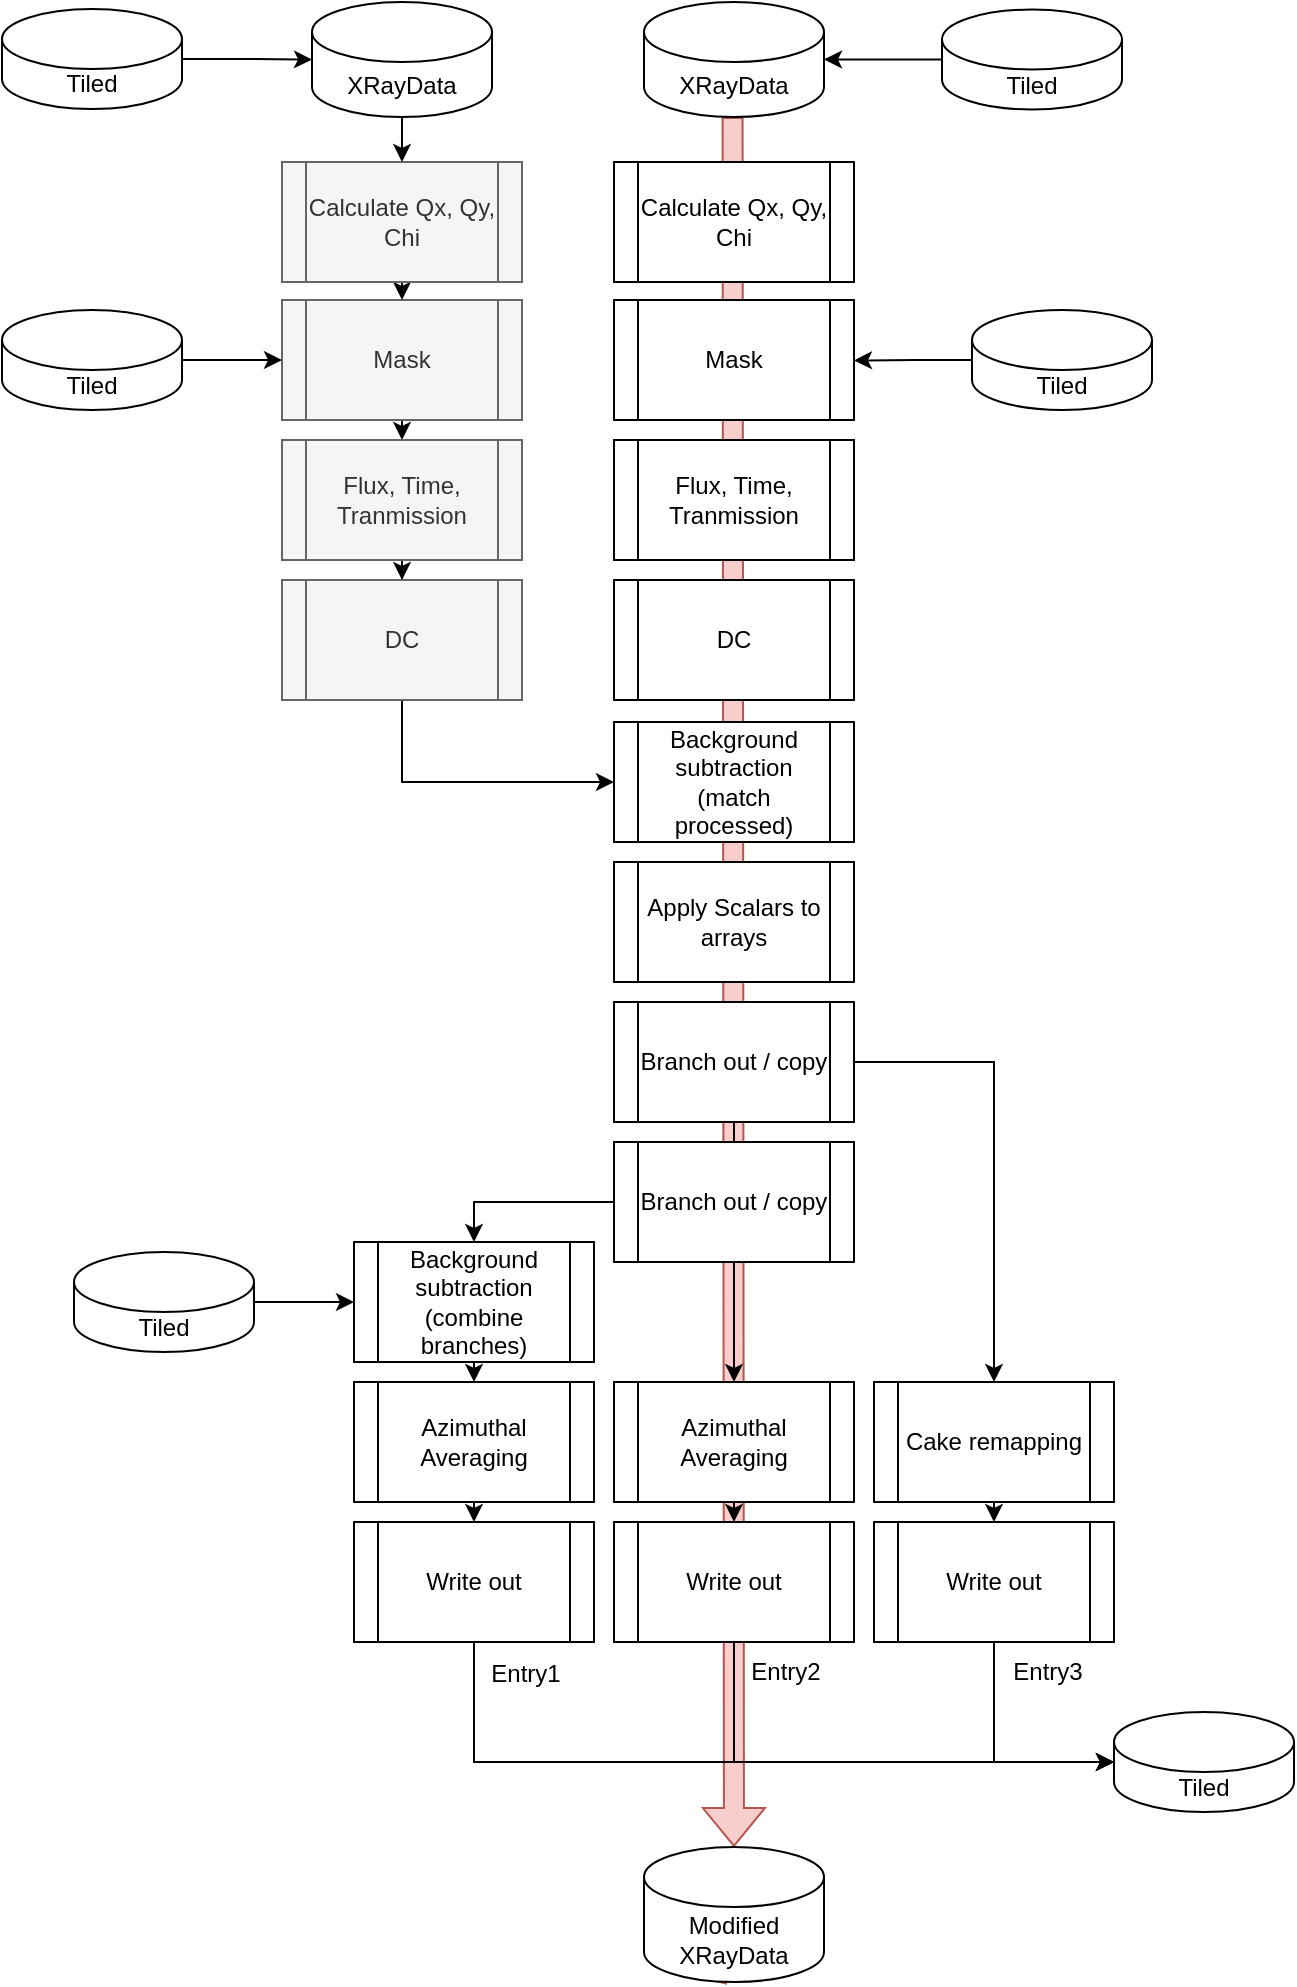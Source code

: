 <mxfile version="26.0.9">
  <diagram name="Page-1" id="78otowxAK7AzntrjOwnE">
    <mxGraphModel dx="1578" dy="2732" grid="1" gridSize="10" guides="1" tooltips="1" connect="1" arrows="1" fold="1" page="1" pageScale="1" pageWidth="1169" pageHeight="827" math="0" shadow="0">
      <root>
        <mxCell id="0" />
        <mxCell id="1" parent="0" />
        <mxCell id="IlorlPR1KQmD8dB0BpuV-1" value="" style="shape=flexArrow;endArrow=classic;html=1;rounded=0;fillColor=#f8cecc;strokeColor=#b85450;" edge="1" parent="1" target="IlorlPR1KQmD8dB0BpuV-43">
          <mxGeometry width="50" height="50" relative="1" as="geometry">
            <mxPoint x="475.29" y="-982.5" as="sourcePoint" />
            <mxPoint x="475" y="-10" as="targetPoint" />
          </mxGeometry>
        </mxCell>
        <mxCell id="IlorlPR1KQmD8dB0BpuV-2" value="" style="shape=flexArrow;endArrow=classic;html=1;rounded=0;fillColor=#f8cecc;strokeColor=#b85450;" edge="1" parent="1" source="IlorlPR1KQmD8dB0BpuV-43">
          <mxGeometry width="50" height="50" relative="1" as="geometry">
            <mxPoint x="475.29" y="-1052.5" as="sourcePoint" />
            <mxPoint x="475" y="-80" as="targetPoint" />
          </mxGeometry>
        </mxCell>
        <mxCell id="IlorlPR1KQmD8dB0BpuV-3" value="Mask" style="shape=process;whiteSpace=wrap;html=1;backgroundOutline=1;" vertex="1" parent="1">
          <mxGeometry x="416" y="-891" width="120" height="60" as="geometry" />
        </mxCell>
        <mxCell id="IlorlPR1KQmD8dB0BpuV-4" value="Flux, Time, Tranmission" style="shape=process;whiteSpace=wrap;html=1;backgroundOutline=1;" vertex="1" parent="1">
          <mxGeometry x="416" y="-821" width="120" height="60" as="geometry" />
        </mxCell>
        <mxCell id="IlorlPR1KQmD8dB0BpuV-5" value="Background subtraction&lt;div&gt;(match processed)&lt;/div&gt;" style="shape=process;whiteSpace=wrap;html=1;backgroundOutline=1;" vertex="1" parent="1">
          <mxGeometry x="416" y="-680" width="120" height="60" as="geometry" />
        </mxCell>
        <mxCell id="IlorlPR1KQmD8dB0BpuV-6" value="Apply Scalars to arrays" style="shape=process;whiteSpace=wrap;html=1;backgroundOutline=1;" vertex="1" parent="1">
          <mxGeometry x="416" y="-610" width="120" height="60" as="geometry" />
        </mxCell>
        <mxCell id="IlorlPR1KQmD8dB0BpuV-7" style="edgeStyle=orthogonalEdgeStyle;rounded=0;orthogonalLoop=1;jettySize=auto;html=1;exitX=0.5;exitY=1;exitDx=0;exitDy=0;entryX=0.5;entryY=0;entryDx=0;entryDy=0;" edge="1" parent="1" source="IlorlPR1KQmD8dB0BpuV-8" target="IlorlPR1KQmD8dB0BpuV-16">
          <mxGeometry relative="1" as="geometry" />
        </mxCell>
        <mxCell id="IlorlPR1KQmD8dB0BpuV-8" value="Cake remapping" style="shape=process;whiteSpace=wrap;html=1;backgroundOutline=1;" vertex="1" parent="1">
          <mxGeometry x="546" y="-350" width="120" height="60" as="geometry" />
        </mxCell>
        <mxCell id="IlorlPR1KQmD8dB0BpuV-9" value="Write out" style="shape=process;whiteSpace=wrap;html=1;backgroundOutline=1;" vertex="1" parent="1">
          <mxGeometry x="416" y="-280" width="120" height="60" as="geometry" />
        </mxCell>
        <mxCell id="IlorlPR1KQmD8dB0BpuV-10" value="Calculate Qx, Qy, Chi" style="shape=process;whiteSpace=wrap;html=1;backgroundOutline=1;" vertex="1" parent="1">
          <mxGeometry x="416" y="-960" width="120" height="60" as="geometry" />
        </mxCell>
        <mxCell id="IlorlPR1KQmD8dB0BpuV-11" value="DC" style="shape=process;whiteSpace=wrap;html=1;backgroundOutline=1;" vertex="1" parent="1">
          <mxGeometry x="416" y="-751" width="120" height="60" as="geometry" />
        </mxCell>
        <mxCell id="IlorlPR1KQmD8dB0BpuV-12" value="Tiled" style="shape=cylinder3;whiteSpace=wrap;html=1;boundedLbl=1;backgroundOutline=1;size=15;" vertex="1" parent="1">
          <mxGeometry x="666" y="-185" width="90" height="50" as="geometry" />
        </mxCell>
        <mxCell id="IlorlPR1KQmD8dB0BpuV-13" style="edgeStyle=orthogonalEdgeStyle;rounded=0;orthogonalLoop=1;jettySize=auto;html=1;entryX=0.5;entryY=0;entryDx=0;entryDy=0;" edge="1" parent="1" source="IlorlPR1KQmD8dB0BpuV-15" target="IlorlPR1KQmD8dB0BpuV-8">
          <mxGeometry relative="1" as="geometry" />
        </mxCell>
        <mxCell id="IlorlPR1KQmD8dB0BpuV-14" style="edgeStyle=orthogonalEdgeStyle;rounded=0;orthogonalLoop=1;jettySize=auto;html=1;exitX=0.5;exitY=1;exitDx=0;exitDy=0;entryX=0.5;entryY=0;entryDx=0;entryDy=0;" edge="1" parent="1" source="IlorlPR1KQmD8dB0BpuV-15" target="IlorlPR1KQmD8dB0BpuV-18">
          <mxGeometry relative="1" as="geometry" />
        </mxCell>
        <mxCell id="IlorlPR1KQmD8dB0BpuV-15" value="Branch out / copy" style="shape=process;whiteSpace=wrap;html=1;backgroundOutline=1;" vertex="1" parent="1">
          <mxGeometry x="416" y="-540" width="120" height="60" as="geometry" />
        </mxCell>
        <mxCell id="IlorlPR1KQmD8dB0BpuV-16" value="Write out" style="shape=process;whiteSpace=wrap;html=1;backgroundOutline=1;" vertex="1" parent="1">
          <mxGeometry x="546" y="-280" width="120" height="60" as="geometry" />
        </mxCell>
        <mxCell id="IlorlPR1KQmD8dB0BpuV-17" style="edgeStyle=orthogonalEdgeStyle;rounded=0;orthogonalLoop=1;jettySize=auto;html=1;exitX=0.5;exitY=1;exitDx=0;exitDy=0;entryX=0.5;entryY=0;entryDx=0;entryDy=0;" edge="1" parent="1" source="IlorlPR1KQmD8dB0BpuV-18" target="IlorlPR1KQmD8dB0BpuV-9">
          <mxGeometry relative="1" as="geometry" />
        </mxCell>
        <mxCell id="IlorlPR1KQmD8dB0BpuV-18" value="Azimuthal Averaging" style="shape=process;whiteSpace=wrap;html=1;backgroundOutline=1;" vertex="1" parent="1">
          <mxGeometry x="416" y="-350" width="120" height="60" as="geometry" />
        </mxCell>
        <mxCell id="IlorlPR1KQmD8dB0BpuV-19" style="edgeStyle=orthogonalEdgeStyle;rounded=0;orthogonalLoop=1;jettySize=auto;html=1;exitX=0.5;exitY=1;exitDx=0;exitDy=0;entryX=0;entryY=0.5;entryDx=0;entryDy=0;entryPerimeter=0;" edge="1" parent="1" source="IlorlPR1KQmD8dB0BpuV-16" target="IlorlPR1KQmD8dB0BpuV-12">
          <mxGeometry relative="1" as="geometry" />
        </mxCell>
        <mxCell id="IlorlPR1KQmD8dB0BpuV-20" style="edgeStyle=orthogonalEdgeStyle;rounded=0;orthogonalLoop=1;jettySize=auto;html=1;exitX=0.5;exitY=1;exitDx=0;exitDy=0;entryX=0;entryY=0.5;entryDx=0;entryDy=0;entryPerimeter=0;" edge="1" parent="1" source="IlorlPR1KQmD8dB0BpuV-9" target="IlorlPR1KQmD8dB0BpuV-12">
          <mxGeometry relative="1" as="geometry" />
        </mxCell>
        <mxCell id="IlorlPR1KQmD8dB0BpuV-21" style="edgeStyle=orthogonalEdgeStyle;rounded=0;orthogonalLoop=1;jettySize=auto;html=1;exitX=0.5;exitY=1;exitDx=0;exitDy=0;entryX=0.5;entryY=0;entryDx=0;entryDy=0;" edge="1" parent="1" source="IlorlPR1KQmD8dB0BpuV-22" target="IlorlPR1KQmD8dB0BpuV-27">
          <mxGeometry relative="1" as="geometry" />
        </mxCell>
        <mxCell id="IlorlPR1KQmD8dB0BpuV-22" value="Background subtraction&lt;div&gt;(combine branches)&lt;/div&gt;" style="shape=process;whiteSpace=wrap;html=1;backgroundOutline=1;" vertex="1" parent="1">
          <mxGeometry x="286" y="-420" width="120" height="60" as="geometry" />
        </mxCell>
        <mxCell id="IlorlPR1KQmD8dB0BpuV-23" style="edgeStyle=orthogonalEdgeStyle;rounded=0;orthogonalLoop=1;jettySize=auto;html=1;exitX=0;exitY=0.5;exitDx=0;exitDy=0;entryX=0.5;entryY=0;entryDx=0;entryDy=0;" edge="1" parent="1" source="IlorlPR1KQmD8dB0BpuV-24" target="IlorlPR1KQmD8dB0BpuV-22">
          <mxGeometry relative="1" as="geometry" />
        </mxCell>
        <mxCell id="IlorlPR1KQmD8dB0BpuV-24" value="Branch out / copy" style="shape=process;whiteSpace=wrap;html=1;backgroundOutline=1;" vertex="1" parent="1">
          <mxGeometry x="416" y="-470" width="120" height="60" as="geometry" />
        </mxCell>
        <mxCell id="IlorlPR1KQmD8dB0BpuV-25" value="Write out" style="shape=process;whiteSpace=wrap;html=1;backgroundOutline=1;" vertex="1" parent="1">
          <mxGeometry x="286" y="-280" width="120" height="60" as="geometry" />
        </mxCell>
        <mxCell id="IlorlPR1KQmD8dB0BpuV-26" style="edgeStyle=orthogonalEdgeStyle;rounded=0;orthogonalLoop=1;jettySize=auto;html=1;exitX=0.5;exitY=1;exitDx=0;exitDy=0;entryX=0.5;entryY=0;entryDx=0;entryDy=0;" edge="1" parent="1" source="IlorlPR1KQmD8dB0BpuV-27" target="IlorlPR1KQmD8dB0BpuV-25">
          <mxGeometry relative="1" as="geometry" />
        </mxCell>
        <mxCell id="IlorlPR1KQmD8dB0BpuV-27" value="Azimuthal Averaging" style="shape=process;whiteSpace=wrap;html=1;backgroundOutline=1;" vertex="1" parent="1">
          <mxGeometry x="286" y="-350" width="120" height="60" as="geometry" />
        </mxCell>
        <mxCell id="IlorlPR1KQmD8dB0BpuV-28" style="edgeStyle=orthogonalEdgeStyle;rounded=0;orthogonalLoop=1;jettySize=auto;html=1;exitX=0.5;exitY=1;exitDx=0;exitDy=0;entryX=0;entryY=0.5;entryDx=0;entryDy=0;entryPerimeter=0;" edge="1" parent="1" source="IlorlPR1KQmD8dB0BpuV-25" target="IlorlPR1KQmD8dB0BpuV-12">
          <mxGeometry relative="1" as="geometry" />
        </mxCell>
        <mxCell id="IlorlPR1KQmD8dB0BpuV-29" value="Entry1" style="text;html=1;align=center;verticalAlign=middle;whiteSpace=wrap;rounded=0;" vertex="1" parent="1">
          <mxGeometry x="342" y="-219.5" width="60" height="30" as="geometry" />
        </mxCell>
        <mxCell id="IlorlPR1KQmD8dB0BpuV-30" value="Entry2" style="text;html=1;align=center;verticalAlign=middle;whiteSpace=wrap;rounded=0;" vertex="1" parent="1">
          <mxGeometry x="472" y="-220" width="60" height="30" as="geometry" />
        </mxCell>
        <mxCell id="IlorlPR1KQmD8dB0BpuV-31" value="Entry3" style="text;html=1;align=center;verticalAlign=middle;whiteSpace=wrap;rounded=0;" vertex="1" parent="1">
          <mxGeometry x="603" y="-220" width="60" height="30" as="geometry" />
        </mxCell>
        <mxCell id="IlorlPR1KQmD8dB0BpuV-32" value="XRayData" style="shape=cylinder3;whiteSpace=wrap;html=1;boundedLbl=1;backgroundOutline=1;size=15;" vertex="1" parent="1">
          <mxGeometry x="431" y="-1040" width="90" height="57.5" as="geometry" />
        </mxCell>
        <mxCell id="IlorlPR1KQmD8dB0BpuV-33" style="edgeStyle=orthogonalEdgeStyle;rounded=0;orthogonalLoop=1;jettySize=auto;html=1;exitX=0.5;exitY=1;exitDx=0;exitDy=0;entryX=0.5;entryY=0;entryDx=0;entryDy=0;" edge="1" parent="1" source="IlorlPR1KQmD8dB0BpuV-34" target="IlorlPR1KQmD8dB0BpuV-36">
          <mxGeometry relative="1" as="geometry" />
        </mxCell>
        <mxCell id="IlorlPR1KQmD8dB0BpuV-34" value="Mask" style="shape=process;whiteSpace=wrap;html=1;backgroundOutline=1;fillColor=#f5f5f5;fontColor=#333333;strokeColor=#666666;" vertex="1" parent="1">
          <mxGeometry x="250" y="-891" width="120" height="60" as="geometry" />
        </mxCell>
        <mxCell id="IlorlPR1KQmD8dB0BpuV-35" style="edgeStyle=orthogonalEdgeStyle;rounded=0;orthogonalLoop=1;jettySize=auto;html=1;exitX=0.5;exitY=1;exitDx=0;exitDy=0;" edge="1" parent="1" source="IlorlPR1KQmD8dB0BpuV-36" target="IlorlPR1KQmD8dB0BpuV-40">
          <mxGeometry relative="1" as="geometry" />
        </mxCell>
        <mxCell id="IlorlPR1KQmD8dB0BpuV-36" value="Flux, Time, Tranmission" style="shape=process;whiteSpace=wrap;html=1;backgroundOutline=1;fillColor=#f5f5f5;fontColor=#333333;strokeColor=#666666;" vertex="1" parent="1">
          <mxGeometry x="250" y="-821" width="120" height="60" as="geometry" />
        </mxCell>
        <mxCell id="IlorlPR1KQmD8dB0BpuV-37" style="edgeStyle=orthogonalEdgeStyle;rounded=0;orthogonalLoop=1;jettySize=auto;html=1;exitX=0.5;exitY=1;exitDx=0;exitDy=0;entryX=0.5;entryY=0;entryDx=0;entryDy=0;" edge="1" parent="1" source="IlorlPR1KQmD8dB0BpuV-38" target="IlorlPR1KQmD8dB0BpuV-34">
          <mxGeometry relative="1" as="geometry" />
        </mxCell>
        <mxCell id="IlorlPR1KQmD8dB0BpuV-38" value="Calculate Qx, Qy, Chi" style="shape=process;whiteSpace=wrap;html=1;backgroundOutline=1;fillColor=#f5f5f5;fontColor=#333333;strokeColor=#666666;" vertex="1" parent="1">
          <mxGeometry x="250" y="-960" width="120" height="60" as="geometry" />
        </mxCell>
        <mxCell id="IlorlPR1KQmD8dB0BpuV-39" style="edgeStyle=orthogonalEdgeStyle;rounded=0;orthogonalLoop=1;jettySize=auto;html=1;exitX=0.5;exitY=1;exitDx=0;exitDy=0;entryX=0;entryY=0.5;entryDx=0;entryDy=0;" edge="1" parent="1" source="IlorlPR1KQmD8dB0BpuV-40" target="IlorlPR1KQmD8dB0BpuV-5">
          <mxGeometry relative="1" as="geometry" />
        </mxCell>
        <mxCell id="IlorlPR1KQmD8dB0BpuV-40" value="DC" style="shape=process;whiteSpace=wrap;html=1;backgroundOutline=1;fillColor=#f5f5f5;fontColor=#333333;strokeColor=#666666;" vertex="1" parent="1">
          <mxGeometry x="250" y="-751" width="120" height="60" as="geometry" />
        </mxCell>
        <mxCell id="IlorlPR1KQmD8dB0BpuV-41" style="edgeStyle=orthogonalEdgeStyle;rounded=0;orthogonalLoop=1;jettySize=auto;html=1;exitX=0.5;exitY=1;exitDx=0;exitDy=0;exitPerimeter=0;entryX=0.5;entryY=0;entryDx=0;entryDy=0;" edge="1" parent="1" source="IlorlPR1KQmD8dB0BpuV-42" target="IlorlPR1KQmD8dB0BpuV-38">
          <mxGeometry relative="1" as="geometry" />
        </mxCell>
        <mxCell id="IlorlPR1KQmD8dB0BpuV-42" value="XRayData" style="shape=cylinder3;whiteSpace=wrap;html=1;boundedLbl=1;backgroundOutline=1;size=15;" vertex="1" parent="1">
          <mxGeometry x="265" y="-1040" width="90" height="57.5" as="geometry" />
        </mxCell>
        <mxCell id="IlorlPR1KQmD8dB0BpuV-43" value="Modified XRayData" style="shape=cylinder3;whiteSpace=wrap;html=1;boundedLbl=1;backgroundOutline=1;size=15;" vertex="1" parent="1">
          <mxGeometry x="431" y="-117.5" width="90" height="67.5" as="geometry" />
        </mxCell>
        <mxCell id="IlorlPR1KQmD8dB0BpuV-44" value="Tiled" style="shape=cylinder3;whiteSpace=wrap;html=1;boundedLbl=1;backgroundOutline=1;size=15;" vertex="1" parent="1">
          <mxGeometry x="580" y="-1036.25" width="90" height="50" as="geometry" />
        </mxCell>
        <mxCell id="IlorlPR1KQmD8dB0BpuV-45" style="edgeStyle=orthogonalEdgeStyle;rounded=0;orthogonalLoop=1;jettySize=auto;html=1;exitX=0;exitY=0.5;exitDx=0;exitDy=0;exitPerimeter=0;entryX=1;entryY=0.5;entryDx=0;entryDy=0;entryPerimeter=0;" edge="1" parent="1" source="IlorlPR1KQmD8dB0BpuV-44" target="IlorlPR1KQmD8dB0BpuV-32">
          <mxGeometry relative="1" as="geometry" />
        </mxCell>
        <mxCell id="IlorlPR1KQmD8dB0BpuV-46" value="Tiled" style="shape=cylinder3;whiteSpace=wrap;html=1;boundedLbl=1;backgroundOutline=1;size=15;" vertex="1" parent="1">
          <mxGeometry x="110" y="-1036.5" width="90" height="50" as="geometry" />
        </mxCell>
        <mxCell id="IlorlPR1KQmD8dB0BpuV-47" style="edgeStyle=orthogonalEdgeStyle;rounded=0;orthogonalLoop=1;jettySize=auto;html=1;exitX=1;exitY=0.5;exitDx=0;exitDy=0;exitPerimeter=0;entryX=0;entryY=0.5;entryDx=0;entryDy=0;entryPerimeter=0;" edge="1" parent="1" source="IlorlPR1KQmD8dB0BpuV-46" target="IlorlPR1KQmD8dB0BpuV-42">
          <mxGeometry relative="1" as="geometry" />
        </mxCell>
        <mxCell id="IlorlPR1KQmD8dB0BpuV-48" value="Tiled" style="shape=cylinder3;whiteSpace=wrap;html=1;boundedLbl=1;backgroundOutline=1;size=15;" vertex="1" parent="1">
          <mxGeometry x="595" y="-886" width="90" height="50" as="geometry" />
        </mxCell>
        <mxCell id="IlorlPR1KQmD8dB0BpuV-49" style="edgeStyle=orthogonalEdgeStyle;rounded=0;orthogonalLoop=1;jettySize=auto;html=1;exitX=0;exitY=0.5;exitDx=0;exitDy=0;exitPerimeter=0;entryX=1;entryY=0.5;entryDx=0;entryDy=0;entryPerimeter=0;" edge="1" parent="1" source="IlorlPR1KQmD8dB0BpuV-48">
          <mxGeometry relative="1" as="geometry">
            <mxPoint x="536" y="-860.75" as="targetPoint" />
          </mxGeometry>
        </mxCell>
        <mxCell id="IlorlPR1KQmD8dB0BpuV-50" style="edgeStyle=orthogonalEdgeStyle;rounded=0;orthogonalLoop=1;jettySize=auto;html=1;exitX=1;exitY=0.5;exitDx=0;exitDy=0;exitPerimeter=0;entryX=0;entryY=0.5;entryDx=0;entryDy=0;" edge="1" parent="1" source="IlorlPR1KQmD8dB0BpuV-51" target="IlorlPR1KQmD8dB0BpuV-34">
          <mxGeometry relative="1" as="geometry" />
        </mxCell>
        <mxCell id="IlorlPR1KQmD8dB0BpuV-51" value="Tiled" style="shape=cylinder3;whiteSpace=wrap;html=1;boundedLbl=1;backgroundOutline=1;size=15;" vertex="1" parent="1">
          <mxGeometry x="110" y="-886" width="90" height="50" as="geometry" />
        </mxCell>
        <mxCell id="IlorlPR1KQmD8dB0BpuV-52" style="edgeStyle=orthogonalEdgeStyle;rounded=0;orthogonalLoop=1;jettySize=auto;html=1;exitX=1;exitY=0.5;exitDx=0;exitDy=0;exitPerimeter=0;entryX=0;entryY=0.5;entryDx=0;entryDy=0;" edge="1" parent="1" source="IlorlPR1KQmD8dB0BpuV-53">
          <mxGeometry relative="1" as="geometry">
            <mxPoint x="286" y="-390" as="targetPoint" />
          </mxGeometry>
        </mxCell>
        <mxCell id="IlorlPR1KQmD8dB0BpuV-53" value="Tiled" style="shape=cylinder3;whiteSpace=wrap;html=1;boundedLbl=1;backgroundOutline=1;size=15;" vertex="1" parent="1">
          <mxGeometry x="146" y="-415" width="90" height="50" as="geometry" />
        </mxCell>
      </root>
    </mxGraphModel>
  </diagram>
</mxfile>
